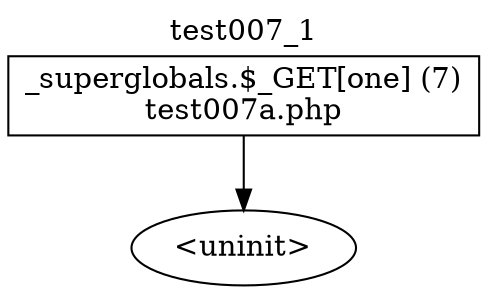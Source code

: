 digraph cfg {
  label="test007_1";
  labelloc=t;
  n1 [shape=box, label="_superglobals.$_GET[one] (7)\ntest007a.php"];
  n2 [shape=ellipse, label="<uninit>"];
  n1 -> n2;
}

